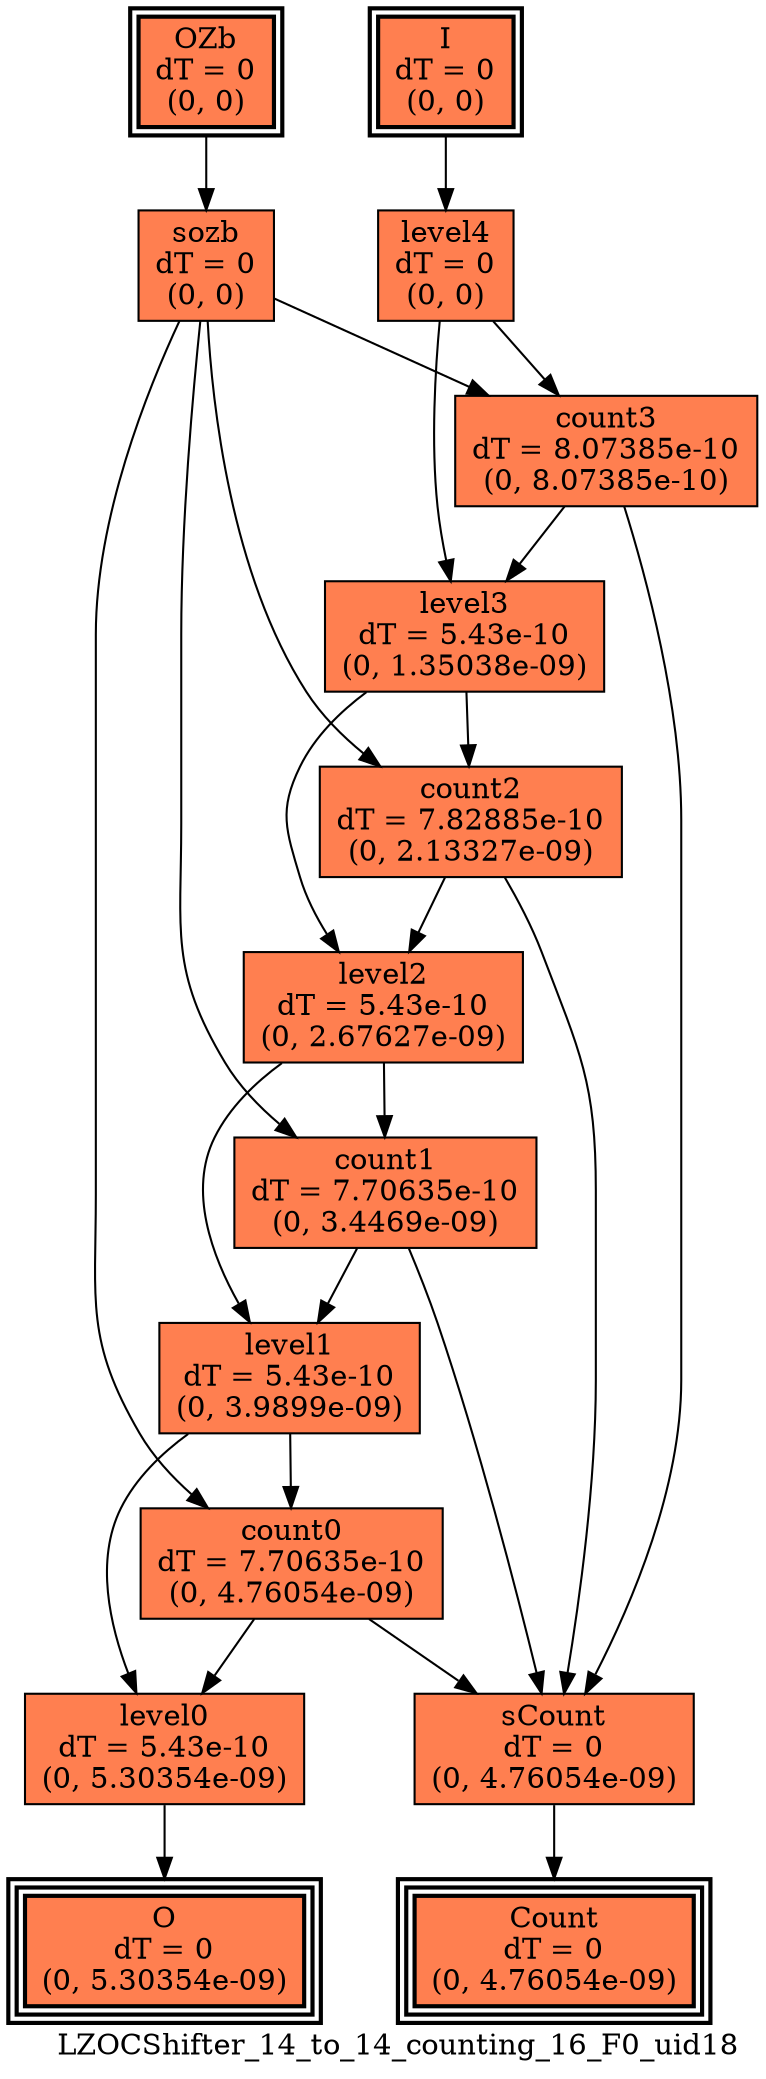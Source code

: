 digraph LZOCShifter_14_to_14_counting_16_F0_uid18
{
	//graph drawing options
	label=LZOCShifter_14_to_14_counting_16_F0_uid18;
	labelloc=bottom;
	labeljust=right;
	ratio=auto;
	nodesep=0.25;
	ranksep=0.5;

	//input/output signals of operator LZOCShifter_14_to_14_counting_16_F0_uid18
	I__LZOCShifter_14_to_14_counting_16_F0_uid18 [ label="I\ndT = 0\n(0, 0)", shape=box, color=black, style="bold, filled", fillcolor=coral, peripheries=2 ];
	OZb__LZOCShifter_14_to_14_counting_16_F0_uid18 [ label="OZb\ndT = 0\n(0, 0)", shape=box, color=black, style="bold, filled", fillcolor=coral, peripheries=2 ];
	Count__LZOCShifter_14_to_14_counting_16_F0_uid18 [ label="Count\ndT = 0\n(0, 4.76054e-09)", shape=box, color=black, style="bold, filled", fillcolor=coral, peripheries=3 ];
	O__LZOCShifter_14_to_14_counting_16_F0_uid18 [ label="O\ndT = 0\n(0, 5.30354e-09)", shape=box, color=black, style="bold, filled", fillcolor=coral, peripheries=3 ];
	{rank=same I__LZOCShifter_14_to_14_counting_16_F0_uid18, OZb__LZOCShifter_14_to_14_counting_16_F0_uid18};
	{rank=same Count__LZOCShifter_14_to_14_counting_16_F0_uid18, O__LZOCShifter_14_to_14_counting_16_F0_uid18};
	//internal signals of operator LZOCShifter_14_to_14_counting_16_F0_uid18
	level4__LZOCShifter_14_to_14_counting_16_F0_uid18 [ label="level4\ndT = 0\n(0, 0)", shape=box, color=black, style=filled, fillcolor=coral, peripheries=1 ];
	sozb__LZOCShifter_14_to_14_counting_16_F0_uid18 [ label="sozb\ndT = 0\n(0, 0)", shape=box, color=black, style=filled, fillcolor=coral, peripheries=1 ];
	count3__LZOCShifter_14_to_14_counting_16_F0_uid18 [ label="count3\ndT = 8.07385e-10\n(0, 8.07385e-10)", shape=box, color=black, style=filled, fillcolor=coral, peripheries=1 ];
	level3__LZOCShifter_14_to_14_counting_16_F0_uid18 [ label="level3\ndT = 5.43e-10\n(0, 1.35038e-09)", shape=box, color=black, style=filled, fillcolor=coral, peripheries=1 ];
	count2__LZOCShifter_14_to_14_counting_16_F0_uid18 [ label="count2\ndT = 7.82885e-10\n(0, 2.13327e-09)", shape=box, color=black, style=filled, fillcolor=coral, peripheries=1 ];
	level2__LZOCShifter_14_to_14_counting_16_F0_uid18 [ label="level2\ndT = 5.43e-10\n(0, 2.67627e-09)", shape=box, color=black, style=filled, fillcolor=coral, peripheries=1 ];
	count1__LZOCShifter_14_to_14_counting_16_F0_uid18 [ label="count1\ndT = 7.70635e-10\n(0, 3.4469e-09)", shape=box, color=black, style=filled, fillcolor=coral, peripheries=1 ];
	level1__LZOCShifter_14_to_14_counting_16_F0_uid18 [ label="level1\ndT = 5.43e-10\n(0, 3.9899e-09)", shape=box, color=black, style=filled, fillcolor=coral, peripheries=1 ];
	count0__LZOCShifter_14_to_14_counting_16_F0_uid18 [ label="count0\ndT = 7.70635e-10\n(0, 4.76054e-09)", shape=box, color=black, style=filled, fillcolor=coral, peripheries=1 ];
	level0__LZOCShifter_14_to_14_counting_16_F0_uid18 [ label="level0\ndT = 5.43e-10\n(0, 5.30354e-09)", shape=box, color=black, style=filled, fillcolor=coral, peripheries=1 ];
	sCount__LZOCShifter_14_to_14_counting_16_F0_uid18 [ label="sCount\ndT = 0\n(0, 4.76054e-09)", shape=box, color=black, style=filled, fillcolor=coral, peripheries=1 ];

	//subcomponents of operator LZOCShifter_14_to_14_counting_16_F0_uid18

	//input and internal signal connections of operator LZOCShifter_14_to_14_counting_16_F0_uid18
	I__LZOCShifter_14_to_14_counting_16_F0_uid18 -> level4__LZOCShifter_14_to_14_counting_16_F0_uid18 [ arrowhead=normal, arrowsize=1.0, arrowtail=normal, color=black, dir=forward  ];
	OZb__LZOCShifter_14_to_14_counting_16_F0_uid18 -> sozb__LZOCShifter_14_to_14_counting_16_F0_uid18 [ arrowhead=normal, arrowsize=1.0, arrowtail=normal, color=black, dir=forward  ];
	level4__LZOCShifter_14_to_14_counting_16_F0_uid18 -> count3__LZOCShifter_14_to_14_counting_16_F0_uid18 [ arrowhead=normal, arrowsize=1.0, arrowtail=normal, color=black, dir=forward  ];
	level4__LZOCShifter_14_to_14_counting_16_F0_uid18 -> level3__LZOCShifter_14_to_14_counting_16_F0_uid18 [ arrowhead=normal, arrowsize=1.0, arrowtail=normal, color=black, dir=forward  ];
	sozb__LZOCShifter_14_to_14_counting_16_F0_uid18 -> count3__LZOCShifter_14_to_14_counting_16_F0_uid18 [ arrowhead=normal, arrowsize=1.0, arrowtail=normal, color=black, dir=forward  ];
	sozb__LZOCShifter_14_to_14_counting_16_F0_uid18 -> count2__LZOCShifter_14_to_14_counting_16_F0_uid18 [ arrowhead=normal, arrowsize=1.0, arrowtail=normal, color=black, dir=forward  ];
	sozb__LZOCShifter_14_to_14_counting_16_F0_uid18 -> count1__LZOCShifter_14_to_14_counting_16_F0_uid18 [ arrowhead=normal, arrowsize=1.0, arrowtail=normal, color=black, dir=forward  ];
	sozb__LZOCShifter_14_to_14_counting_16_F0_uid18 -> count0__LZOCShifter_14_to_14_counting_16_F0_uid18 [ arrowhead=normal, arrowsize=1.0, arrowtail=normal, color=black, dir=forward  ];
	count3__LZOCShifter_14_to_14_counting_16_F0_uid18 -> level3__LZOCShifter_14_to_14_counting_16_F0_uid18 [ arrowhead=normal, arrowsize=1.0, arrowtail=normal, color=black, dir=forward  ];
	count3__LZOCShifter_14_to_14_counting_16_F0_uid18 -> sCount__LZOCShifter_14_to_14_counting_16_F0_uid18 [ arrowhead=normal, arrowsize=1.0, arrowtail=normal, color=black, dir=forward  ];
	level3__LZOCShifter_14_to_14_counting_16_F0_uid18 -> count2__LZOCShifter_14_to_14_counting_16_F0_uid18 [ arrowhead=normal, arrowsize=1.0, arrowtail=normal, color=black, dir=forward  ];
	level3__LZOCShifter_14_to_14_counting_16_F0_uid18 -> level2__LZOCShifter_14_to_14_counting_16_F0_uid18 [ arrowhead=normal, arrowsize=1.0, arrowtail=normal, color=black, dir=forward  ];
	count2__LZOCShifter_14_to_14_counting_16_F0_uid18 -> level2__LZOCShifter_14_to_14_counting_16_F0_uid18 [ arrowhead=normal, arrowsize=1.0, arrowtail=normal, color=black, dir=forward  ];
	count2__LZOCShifter_14_to_14_counting_16_F0_uid18 -> sCount__LZOCShifter_14_to_14_counting_16_F0_uid18 [ arrowhead=normal, arrowsize=1.0, arrowtail=normal, color=black, dir=forward  ];
	level2__LZOCShifter_14_to_14_counting_16_F0_uid18 -> count1__LZOCShifter_14_to_14_counting_16_F0_uid18 [ arrowhead=normal, arrowsize=1.0, arrowtail=normal, color=black, dir=forward  ];
	level2__LZOCShifter_14_to_14_counting_16_F0_uid18 -> level1__LZOCShifter_14_to_14_counting_16_F0_uid18 [ arrowhead=normal, arrowsize=1.0, arrowtail=normal, color=black, dir=forward  ];
	count1__LZOCShifter_14_to_14_counting_16_F0_uid18 -> level1__LZOCShifter_14_to_14_counting_16_F0_uid18 [ arrowhead=normal, arrowsize=1.0, arrowtail=normal, color=black, dir=forward  ];
	count1__LZOCShifter_14_to_14_counting_16_F0_uid18 -> sCount__LZOCShifter_14_to_14_counting_16_F0_uid18 [ arrowhead=normal, arrowsize=1.0, arrowtail=normal, color=black, dir=forward  ];
	level1__LZOCShifter_14_to_14_counting_16_F0_uid18 -> count0__LZOCShifter_14_to_14_counting_16_F0_uid18 [ arrowhead=normal, arrowsize=1.0, arrowtail=normal, color=black, dir=forward  ];
	level1__LZOCShifter_14_to_14_counting_16_F0_uid18 -> level0__LZOCShifter_14_to_14_counting_16_F0_uid18 [ arrowhead=normal, arrowsize=1.0, arrowtail=normal, color=black, dir=forward  ];
	count0__LZOCShifter_14_to_14_counting_16_F0_uid18 -> level0__LZOCShifter_14_to_14_counting_16_F0_uid18 [ arrowhead=normal, arrowsize=1.0, arrowtail=normal, color=black, dir=forward  ];
	count0__LZOCShifter_14_to_14_counting_16_F0_uid18 -> sCount__LZOCShifter_14_to_14_counting_16_F0_uid18 [ arrowhead=normal, arrowsize=1.0, arrowtail=normal, color=black, dir=forward  ];
	level0__LZOCShifter_14_to_14_counting_16_F0_uid18 -> O__LZOCShifter_14_to_14_counting_16_F0_uid18 [ arrowhead=normal, arrowsize=1.0, arrowtail=normal, color=black, dir=forward  ];
	sCount__LZOCShifter_14_to_14_counting_16_F0_uid18 -> Count__LZOCShifter_14_to_14_counting_16_F0_uid18 [ arrowhead=normal, arrowsize=1.0, arrowtail=normal, color=black, dir=forward  ];
}

